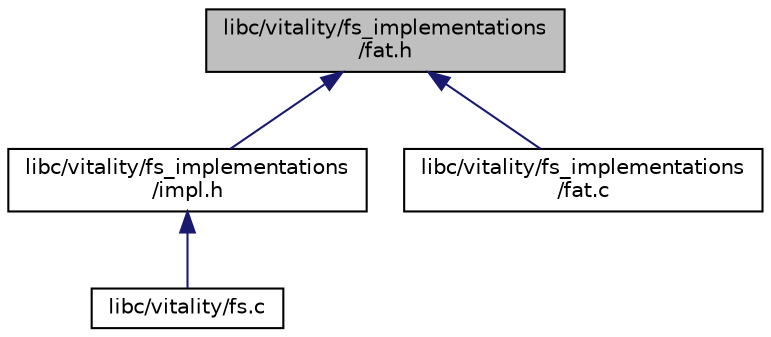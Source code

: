 digraph "libc/vitality/fs_implementations/fat.h"
{
  edge [fontname="Helvetica",fontsize="10",labelfontname="Helvetica",labelfontsize="10"];
  node [fontname="Helvetica",fontsize="10",shape=record];
  Node2 [label="libc/vitality/fs_implementations\l/fat.h",height=0.2,width=0.4,color="black", fillcolor="grey75", style="filled", fontcolor="black"];
  Node2 -> Node3 [dir="back",color="midnightblue",fontsize="10",style="solid"];
  Node3 [label="libc/vitality/fs_implementations\l/impl.h",height=0.2,width=0.4,color="black", fillcolor="white", style="filled",URL="$a00161.html"];
  Node3 -> Node4 [dir="back",color="midnightblue",fontsize="10",style="solid"];
  Node4 [label="libc/vitality/fs.c",height=0.2,width=0.4,color="black", fillcolor="white", style="filled",URL="$a00149.html"];
  Node2 -> Node5 [dir="back",color="midnightblue",fontsize="10",style="solid"];
  Node5 [label="libc/vitality/fs_implementations\l/fat.c",height=0.2,width=0.4,color="black", fillcolor="white", style="filled",URL="$a00155.html"];
}
